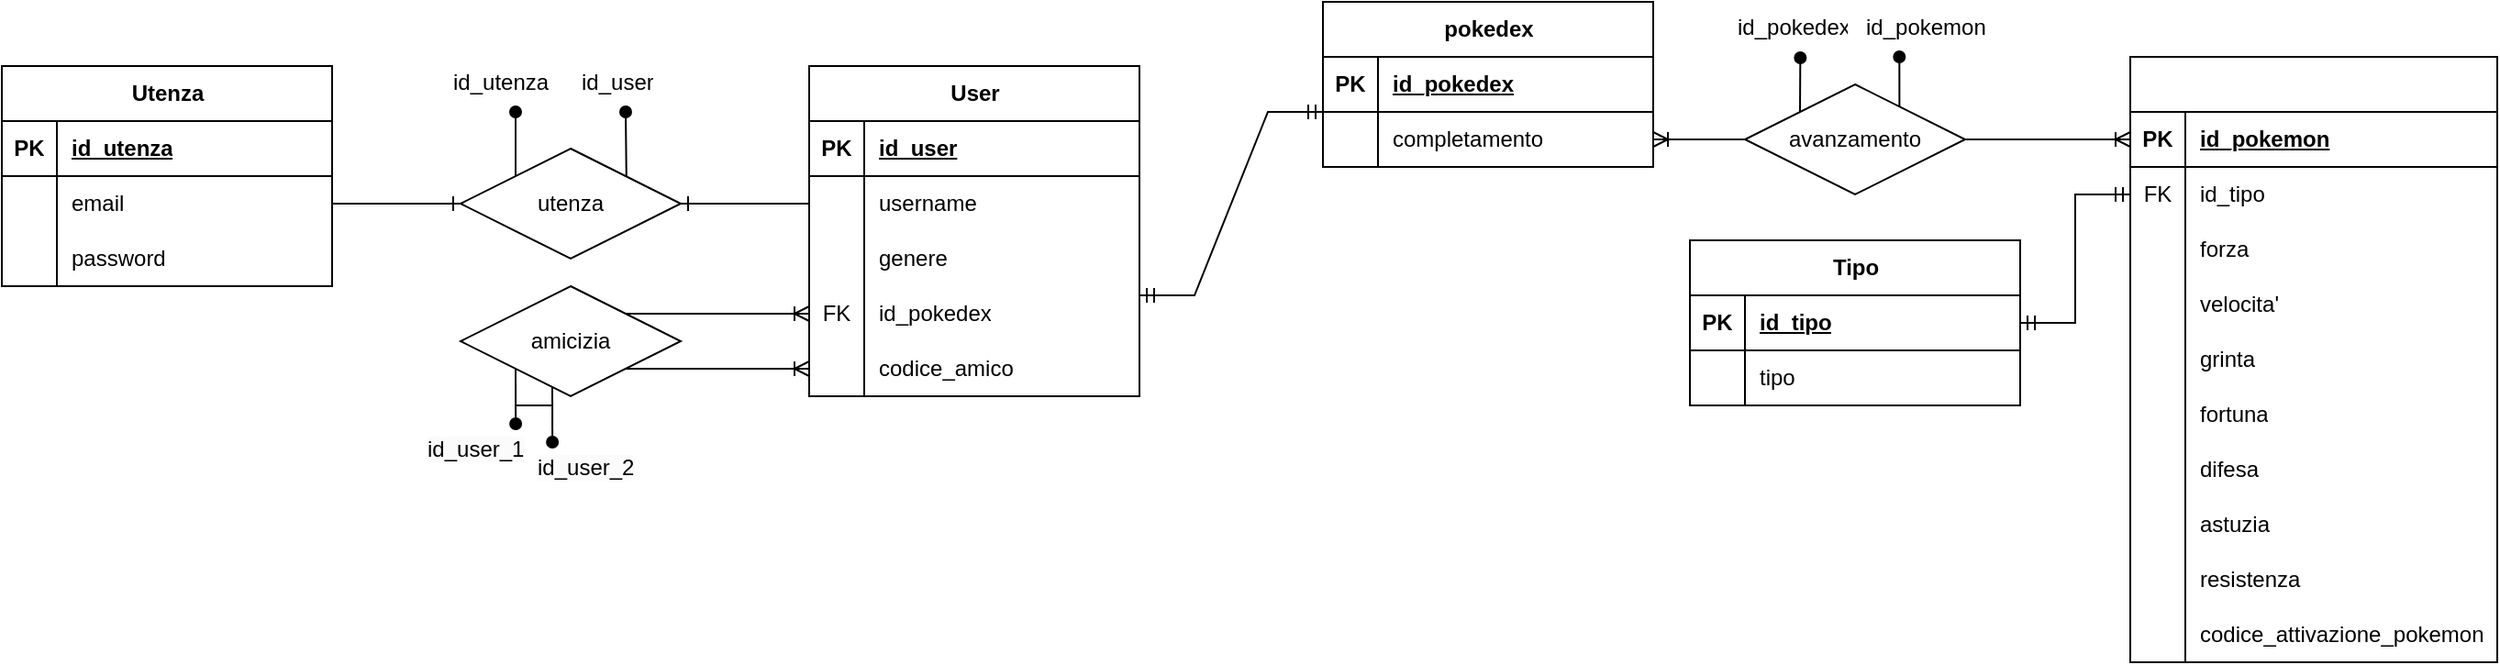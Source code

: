 <mxfile version="21.6.1" type="github">
  <diagram name="Pagina-1" id="q1w1Iac0hF8AVXXmG5OK">
    <mxGraphModel dx="1618" dy="2312" grid="1" gridSize="10" guides="1" tooltips="1" connect="1" arrows="1" fold="1" page="1" pageScale="1" pageWidth="827" pageHeight="1169" math="0" shadow="0">
      <root>
        <mxCell id="0" />
        <mxCell id="1" parent="0" />
        <mxCell id="rFtCwn4AaY3cztlDkoNY-2" value="User" style="shape=table;startSize=30;container=1;collapsible=1;childLayout=tableLayout;fixedRows=1;rowLines=0;fontStyle=1;align=center;resizeLast=1;html=1;" vertex="1" parent="1">
          <mxGeometry x="570" y="465" width="180" height="180" as="geometry" />
        </mxCell>
        <mxCell id="rFtCwn4AaY3cztlDkoNY-3" value="" style="shape=tableRow;horizontal=0;startSize=0;swimlaneHead=0;swimlaneBody=0;fillColor=none;collapsible=0;dropTarget=0;points=[[0,0.5],[1,0.5]];portConstraint=eastwest;top=0;left=0;right=0;bottom=1;" vertex="1" parent="rFtCwn4AaY3cztlDkoNY-2">
          <mxGeometry y="30" width="180" height="30" as="geometry" />
        </mxCell>
        <mxCell id="rFtCwn4AaY3cztlDkoNY-4" value="PK" style="shape=partialRectangle;connectable=0;fillColor=none;top=0;left=0;bottom=0;right=0;fontStyle=1;overflow=hidden;whiteSpace=wrap;html=1;" vertex="1" parent="rFtCwn4AaY3cztlDkoNY-3">
          <mxGeometry width="30" height="30" as="geometry">
            <mxRectangle width="30" height="30" as="alternateBounds" />
          </mxGeometry>
        </mxCell>
        <mxCell id="rFtCwn4AaY3cztlDkoNY-5" value="id_user" style="shape=partialRectangle;connectable=0;fillColor=none;top=0;left=0;bottom=0;right=0;align=left;spacingLeft=6;fontStyle=5;overflow=hidden;whiteSpace=wrap;html=1;" vertex="1" parent="rFtCwn4AaY3cztlDkoNY-3">
          <mxGeometry x="30" width="150" height="30" as="geometry">
            <mxRectangle width="150" height="30" as="alternateBounds" />
          </mxGeometry>
        </mxCell>
        <mxCell id="rFtCwn4AaY3cztlDkoNY-12" value="" style="shape=tableRow;horizontal=0;startSize=0;swimlaneHead=0;swimlaneBody=0;fillColor=none;collapsible=0;dropTarget=0;points=[[0,0.5],[1,0.5]];portConstraint=eastwest;top=0;left=0;right=0;bottom=0;" vertex="1" parent="rFtCwn4AaY3cztlDkoNY-2">
          <mxGeometry y="60" width="180" height="30" as="geometry" />
        </mxCell>
        <mxCell id="rFtCwn4AaY3cztlDkoNY-13" value="" style="shape=partialRectangle;connectable=0;fillColor=none;top=0;left=0;bottom=0;right=0;editable=1;overflow=hidden;whiteSpace=wrap;html=1;" vertex="1" parent="rFtCwn4AaY3cztlDkoNY-12">
          <mxGeometry width="30" height="30" as="geometry">
            <mxRectangle width="30" height="30" as="alternateBounds" />
          </mxGeometry>
        </mxCell>
        <mxCell id="rFtCwn4AaY3cztlDkoNY-14" value="username" style="shape=partialRectangle;connectable=0;fillColor=none;top=0;left=0;bottom=0;right=0;align=left;spacingLeft=6;overflow=hidden;whiteSpace=wrap;html=1;" vertex="1" parent="rFtCwn4AaY3cztlDkoNY-12">
          <mxGeometry x="30" width="150" height="30" as="geometry">
            <mxRectangle width="150" height="30" as="alternateBounds" />
          </mxGeometry>
        </mxCell>
        <mxCell id="rFtCwn4AaY3cztlDkoNY-15" value="" style="shape=tableRow;horizontal=0;startSize=0;swimlaneHead=0;swimlaneBody=0;fillColor=none;collapsible=0;dropTarget=0;points=[[0,0.5],[1,0.5]];portConstraint=eastwest;top=0;left=0;right=0;bottom=0;" vertex="1" parent="rFtCwn4AaY3cztlDkoNY-2">
          <mxGeometry y="90" width="180" height="30" as="geometry" />
        </mxCell>
        <mxCell id="rFtCwn4AaY3cztlDkoNY-16" value="" style="shape=partialRectangle;connectable=0;fillColor=none;top=0;left=0;bottom=0;right=0;editable=1;overflow=hidden;whiteSpace=wrap;html=1;" vertex="1" parent="rFtCwn4AaY3cztlDkoNY-15">
          <mxGeometry width="30" height="30" as="geometry">
            <mxRectangle width="30" height="30" as="alternateBounds" />
          </mxGeometry>
        </mxCell>
        <mxCell id="rFtCwn4AaY3cztlDkoNY-17" value="genere" style="shape=partialRectangle;connectable=0;fillColor=none;top=0;left=0;bottom=0;right=0;align=left;spacingLeft=6;overflow=hidden;whiteSpace=wrap;html=1;" vertex="1" parent="rFtCwn4AaY3cztlDkoNY-15">
          <mxGeometry x="30" width="150" height="30" as="geometry">
            <mxRectangle width="150" height="30" as="alternateBounds" />
          </mxGeometry>
        </mxCell>
        <mxCell id="rFtCwn4AaY3cztlDkoNY-61" value="" style="shape=tableRow;horizontal=0;startSize=0;swimlaneHead=0;swimlaneBody=0;fillColor=none;collapsible=0;dropTarget=0;points=[[0,0.5],[1,0.5]];portConstraint=eastwest;top=0;left=0;right=0;bottom=0;" vertex="1" parent="rFtCwn4AaY3cztlDkoNY-2">
          <mxGeometry y="120" width="180" height="30" as="geometry" />
        </mxCell>
        <mxCell id="rFtCwn4AaY3cztlDkoNY-62" value="FK" style="shape=partialRectangle;connectable=0;fillColor=none;top=0;left=0;bottom=0;right=0;fontStyle=0;overflow=hidden;whiteSpace=wrap;html=1;" vertex="1" parent="rFtCwn4AaY3cztlDkoNY-61">
          <mxGeometry width="30" height="30" as="geometry">
            <mxRectangle width="30" height="30" as="alternateBounds" />
          </mxGeometry>
        </mxCell>
        <mxCell id="rFtCwn4AaY3cztlDkoNY-63" value="id_pokedex" style="shape=partialRectangle;connectable=0;fillColor=none;top=0;left=0;bottom=0;right=0;align=left;spacingLeft=6;fontStyle=0;overflow=hidden;whiteSpace=wrap;html=1;" vertex="1" parent="rFtCwn4AaY3cztlDkoNY-61">
          <mxGeometry x="30" width="150" height="30" as="geometry">
            <mxRectangle width="150" height="30" as="alternateBounds" />
          </mxGeometry>
        </mxCell>
        <mxCell id="rFtCwn4AaY3cztlDkoNY-125" value="" style="shape=tableRow;horizontal=0;startSize=0;swimlaneHead=0;swimlaneBody=0;fillColor=none;collapsible=0;dropTarget=0;points=[[0,0.5],[1,0.5]];portConstraint=eastwest;top=0;left=0;right=0;bottom=0;" vertex="1" parent="rFtCwn4AaY3cztlDkoNY-2">
          <mxGeometry y="150" width="180" height="30" as="geometry" />
        </mxCell>
        <mxCell id="rFtCwn4AaY3cztlDkoNY-126" value="" style="shape=partialRectangle;connectable=0;fillColor=none;top=0;left=0;bottom=0;right=0;editable=1;overflow=hidden;whiteSpace=wrap;html=1;" vertex="1" parent="rFtCwn4AaY3cztlDkoNY-125">
          <mxGeometry width="30" height="30" as="geometry">
            <mxRectangle width="30" height="30" as="alternateBounds" />
          </mxGeometry>
        </mxCell>
        <mxCell id="rFtCwn4AaY3cztlDkoNY-127" value="codice_amico" style="shape=partialRectangle;connectable=0;fillColor=none;top=0;left=0;bottom=0;right=0;align=left;spacingLeft=6;overflow=hidden;whiteSpace=wrap;html=1;" vertex="1" parent="rFtCwn4AaY3cztlDkoNY-125">
          <mxGeometry x="30" width="150" height="30" as="geometry">
            <mxRectangle width="150" height="30" as="alternateBounds" />
          </mxGeometry>
        </mxCell>
        <mxCell id="rFtCwn4AaY3cztlDkoNY-18" value="Utenza" style="shape=table;startSize=30;container=1;collapsible=1;childLayout=tableLayout;fixedRows=1;rowLines=0;fontStyle=1;align=center;resizeLast=1;html=1;" vertex="1" parent="1">
          <mxGeometry x="130" y="465" width="180" height="120" as="geometry" />
        </mxCell>
        <mxCell id="rFtCwn4AaY3cztlDkoNY-19" value="" style="shape=tableRow;horizontal=0;startSize=0;swimlaneHead=0;swimlaneBody=0;fillColor=none;collapsible=0;dropTarget=0;points=[[0,0.5],[1,0.5]];portConstraint=eastwest;top=0;left=0;right=0;bottom=1;" vertex="1" parent="rFtCwn4AaY3cztlDkoNY-18">
          <mxGeometry y="30" width="180" height="30" as="geometry" />
        </mxCell>
        <mxCell id="rFtCwn4AaY3cztlDkoNY-20" value="PK" style="shape=partialRectangle;connectable=0;fillColor=none;top=0;left=0;bottom=0;right=0;fontStyle=1;overflow=hidden;whiteSpace=wrap;html=1;" vertex="1" parent="rFtCwn4AaY3cztlDkoNY-19">
          <mxGeometry width="30" height="30" as="geometry">
            <mxRectangle width="30" height="30" as="alternateBounds" />
          </mxGeometry>
        </mxCell>
        <mxCell id="rFtCwn4AaY3cztlDkoNY-21" value="id_utenza" style="shape=partialRectangle;connectable=0;fillColor=none;top=0;left=0;bottom=0;right=0;align=left;spacingLeft=6;fontStyle=5;overflow=hidden;whiteSpace=wrap;html=1;" vertex="1" parent="rFtCwn4AaY3cztlDkoNY-19">
          <mxGeometry x="30" width="150" height="30" as="geometry">
            <mxRectangle width="150" height="30" as="alternateBounds" />
          </mxGeometry>
        </mxCell>
        <mxCell id="rFtCwn4AaY3cztlDkoNY-22" value="" style="shape=tableRow;horizontal=0;startSize=0;swimlaneHead=0;swimlaneBody=0;fillColor=none;collapsible=0;dropTarget=0;points=[[0,0.5],[1,0.5]];portConstraint=eastwest;top=0;left=0;right=0;bottom=0;" vertex="1" parent="rFtCwn4AaY3cztlDkoNY-18">
          <mxGeometry y="60" width="180" height="30" as="geometry" />
        </mxCell>
        <mxCell id="rFtCwn4AaY3cztlDkoNY-23" value="" style="shape=partialRectangle;connectable=0;fillColor=none;top=0;left=0;bottom=0;right=0;editable=1;overflow=hidden;whiteSpace=wrap;html=1;" vertex="1" parent="rFtCwn4AaY3cztlDkoNY-22">
          <mxGeometry width="30" height="30" as="geometry">
            <mxRectangle width="30" height="30" as="alternateBounds" />
          </mxGeometry>
        </mxCell>
        <mxCell id="rFtCwn4AaY3cztlDkoNY-24" value="email" style="shape=partialRectangle;connectable=0;fillColor=none;top=0;left=0;bottom=0;right=0;align=left;spacingLeft=6;overflow=hidden;whiteSpace=wrap;html=1;" vertex="1" parent="rFtCwn4AaY3cztlDkoNY-22">
          <mxGeometry x="30" width="150" height="30" as="geometry">
            <mxRectangle width="150" height="30" as="alternateBounds" />
          </mxGeometry>
        </mxCell>
        <mxCell id="rFtCwn4AaY3cztlDkoNY-25" value="" style="shape=tableRow;horizontal=0;startSize=0;swimlaneHead=0;swimlaneBody=0;fillColor=none;collapsible=0;dropTarget=0;points=[[0,0.5],[1,0.5]];portConstraint=eastwest;top=0;left=0;right=0;bottom=0;" vertex="1" parent="rFtCwn4AaY3cztlDkoNY-18">
          <mxGeometry y="90" width="180" height="30" as="geometry" />
        </mxCell>
        <mxCell id="rFtCwn4AaY3cztlDkoNY-26" value="" style="shape=partialRectangle;connectable=0;fillColor=none;top=0;left=0;bottom=0;right=0;editable=1;overflow=hidden;whiteSpace=wrap;html=1;" vertex="1" parent="rFtCwn4AaY3cztlDkoNY-25">
          <mxGeometry width="30" height="30" as="geometry">
            <mxRectangle width="30" height="30" as="alternateBounds" />
          </mxGeometry>
        </mxCell>
        <mxCell id="rFtCwn4AaY3cztlDkoNY-27" value="password" style="shape=partialRectangle;connectable=0;fillColor=none;top=0;left=0;bottom=0;right=0;align=left;spacingLeft=6;overflow=hidden;whiteSpace=wrap;html=1;" vertex="1" parent="rFtCwn4AaY3cztlDkoNY-25">
          <mxGeometry x="30" width="150" height="30" as="geometry">
            <mxRectangle width="150" height="30" as="alternateBounds" />
          </mxGeometry>
        </mxCell>
        <mxCell id="rFtCwn4AaY3cztlDkoNY-39" style="edgeStyle=orthogonalEdgeStyle;rounded=0;orthogonalLoop=1;jettySize=auto;html=1;exitX=0;exitY=0;exitDx=0;exitDy=0;endArrow=oval;endFill=1;" edge="1" parent="1" source="rFtCwn4AaY3cztlDkoNY-31">
          <mxGeometry relative="1" as="geometry">
            <mxPoint x="410" y="490" as="targetPoint" />
            <Array as="points">
              <mxPoint x="410" y="500" />
              <mxPoint x="410" y="500" />
            </Array>
          </mxGeometry>
        </mxCell>
        <mxCell id="rFtCwn4AaY3cztlDkoNY-40" style="edgeStyle=orthogonalEdgeStyle;rounded=0;orthogonalLoop=1;jettySize=auto;html=1;exitX=1;exitY=0;exitDx=0;exitDy=0;endArrow=oval;endFill=1;" edge="1" parent="1">
          <mxGeometry relative="1" as="geometry">
            <mxPoint x="470" y="490" as="targetPoint" />
            <mxPoint x="440" y="535" as="sourcePoint" />
          </mxGeometry>
        </mxCell>
        <mxCell id="rFtCwn4AaY3cztlDkoNY-31" value="utenza" style="shape=rhombus;perimeter=rhombusPerimeter;whiteSpace=wrap;html=1;align=center;" vertex="1" parent="1">
          <mxGeometry x="380" y="510" width="120" height="60" as="geometry" />
        </mxCell>
        <mxCell id="rFtCwn4AaY3cztlDkoNY-32" value="" style="edgeStyle=entityRelationEdgeStyle;fontSize=12;html=1;endArrow=ERone;endFill=1;rounded=0;entryX=0;entryY=0.5;entryDx=0;entryDy=0;exitX=1;exitY=0.5;exitDx=0;exitDy=0;" edge="1" parent="1" source="rFtCwn4AaY3cztlDkoNY-22" target="rFtCwn4AaY3cztlDkoNY-31">
          <mxGeometry width="100" height="100" relative="1" as="geometry">
            <mxPoint x="400" y="650" as="sourcePoint" />
            <mxPoint x="500" y="550" as="targetPoint" />
          </mxGeometry>
        </mxCell>
        <mxCell id="rFtCwn4AaY3cztlDkoNY-33" value="" style="edgeStyle=entityRelationEdgeStyle;fontSize=12;html=1;endArrow=ERone;endFill=1;rounded=0;entryX=1;entryY=0.5;entryDx=0;entryDy=0;exitX=0;exitY=0.5;exitDx=0;exitDy=0;" edge="1" parent="1" source="rFtCwn4AaY3cztlDkoNY-12" target="rFtCwn4AaY3cztlDkoNY-31">
          <mxGeometry width="100" height="100" relative="1" as="geometry">
            <mxPoint x="320" y="550" as="sourcePoint" />
            <mxPoint x="390" y="550" as="targetPoint" />
          </mxGeometry>
        </mxCell>
        <mxCell id="rFtCwn4AaY3cztlDkoNY-41" value="id_utenza" style="text;strokeColor=none;fillColor=none;spacingLeft=4;spacingRight=4;overflow=hidden;rotatable=0;points=[[0,0.5],[1,0.5]];portConstraint=eastwest;fontSize=12;whiteSpace=wrap;html=1;" vertex="1" parent="1">
          <mxGeometry x="370" y="460" width="70" height="30" as="geometry" />
        </mxCell>
        <mxCell id="rFtCwn4AaY3cztlDkoNY-42" value="id_user" style="text;strokeColor=none;fillColor=none;spacingLeft=4;spacingRight=4;overflow=hidden;rotatable=0;points=[[0,0.5],[1,0.5]];portConstraint=eastwest;fontSize=12;whiteSpace=wrap;html=1;" vertex="1" parent="1">
          <mxGeometry x="440" y="460" width="70" height="30" as="geometry" />
        </mxCell>
        <mxCell id="rFtCwn4AaY3cztlDkoNY-47" value="pokedex" style="shape=table;startSize=30;container=1;collapsible=1;childLayout=tableLayout;fixedRows=1;rowLines=0;fontStyle=1;align=center;resizeLast=1;html=1;" vertex="1" parent="1">
          <mxGeometry x="850" y="430" width="180" height="90" as="geometry" />
        </mxCell>
        <mxCell id="rFtCwn4AaY3cztlDkoNY-48" value="" style="shape=tableRow;horizontal=0;startSize=0;swimlaneHead=0;swimlaneBody=0;fillColor=none;collapsible=0;dropTarget=0;points=[[0,0.5],[1,0.5]];portConstraint=eastwest;top=0;left=0;right=0;bottom=1;" vertex="1" parent="rFtCwn4AaY3cztlDkoNY-47">
          <mxGeometry y="30" width="180" height="30" as="geometry" />
        </mxCell>
        <mxCell id="rFtCwn4AaY3cztlDkoNY-49" value="PK" style="shape=partialRectangle;connectable=0;fillColor=none;top=0;left=0;bottom=0;right=0;fontStyle=1;overflow=hidden;whiteSpace=wrap;html=1;" vertex="1" parent="rFtCwn4AaY3cztlDkoNY-48">
          <mxGeometry width="30" height="30" as="geometry">
            <mxRectangle width="30" height="30" as="alternateBounds" />
          </mxGeometry>
        </mxCell>
        <mxCell id="rFtCwn4AaY3cztlDkoNY-50" value="id_pokedex" style="shape=partialRectangle;connectable=0;fillColor=none;top=0;left=0;bottom=0;right=0;align=left;spacingLeft=6;fontStyle=5;overflow=hidden;whiteSpace=wrap;html=1;" vertex="1" parent="rFtCwn4AaY3cztlDkoNY-48">
          <mxGeometry x="30" width="150" height="30" as="geometry">
            <mxRectangle width="150" height="30" as="alternateBounds" />
          </mxGeometry>
        </mxCell>
        <mxCell id="rFtCwn4AaY3cztlDkoNY-51" value="" style="shape=tableRow;horizontal=0;startSize=0;swimlaneHead=0;swimlaneBody=0;fillColor=none;collapsible=0;dropTarget=0;points=[[0,0.5],[1,0.5]];portConstraint=eastwest;top=0;left=0;right=0;bottom=0;" vertex="1" parent="rFtCwn4AaY3cztlDkoNY-47">
          <mxGeometry y="60" width="180" height="30" as="geometry" />
        </mxCell>
        <mxCell id="rFtCwn4AaY3cztlDkoNY-52" value="" style="shape=partialRectangle;connectable=0;fillColor=none;top=0;left=0;bottom=0;right=0;editable=1;overflow=hidden;whiteSpace=wrap;html=1;" vertex="1" parent="rFtCwn4AaY3cztlDkoNY-51">
          <mxGeometry width="30" height="30" as="geometry">
            <mxRectangle width="30" height="30" as="alternateBounds" />
          </mxGeometry>
        </mxCell>
        <mxCell id="rFtCwn4AaY3cztlDkoNY-53" value="completamento" style="shape=partialRectangle;connectable=0;fillColor=none;top=0;left=0;bottom=0;right=0;align=left;spacingLeft=6;overflow=hidden;whiteSpace=wrap;html=1;" vertex="1" parent="rFtCwn4AaY3cztlDkoNY-51">
          <mxGeometry x="30" width="150" height="30" as="geometry">
            <mxRectangle width="150" height="30" as="alternateBounds" />
          </mxGeometry>
        </mxCell>
        <mxCell id="rFtCwn4AaY3cztlDkoNY-67" value="" style="edgeStyle=entityRelationEdgeStyle;fontSize=12;html=1;endArrow=ERmandOne;startArrow=ERmandOne;rounded=0;" edge="1" parent="1">
          <mxGeometry width="100" height="100" relative="1" as="geometry">
            <mxPoint x="750" y="590" as="sourcePoint" />
            <mxPoint x="850" y="490" as="targetPoint" />
            <Array as="points">
              <mxPoint x="820" y="440" />
            </Array>
          </mxGeometry>
        </mxCell>
        <mxCell id="rFtCwn4AaY3cztlDkoNY-68" value="&lt;br&gt;&lt;br&gt;" style="shape=table;startSize=30;container=1;collapsible=1;childLayout=tableLayout;fixedRows=1;rowLines=0;fontStyle=1;align=center;resizeLast=1;html=1;" vertex="1" parent="1">
          <mxGeometry x="1290" y="460" width="200" height="330" as="geometry" />
        </mxCell>
        <mxCell id="rFtCwn4AaY3cztlDkoNY-69" value="" style="shape=tableRow;horizontal=0;startSize=0;swimlaneHead=0;swimlaneBody=0;fillColor=none;collapsible=0;dropTarget=0;points=[[0,0.5],[1,0.5]];portConstraint=eastwest;top=0;left=0;right=0;bottom=1;" vertex="1" parent="rFtCwn4AaY3cztlDkoNY-68">
          <mxGeometry y="30" width="200" height="30" as="geometry" />
        </mxCell>
        <mxCell id="rFtCwn4AaY3cztlDkoNY-70" value="PK" style="shape=partialRectangle;connectable=0;fillColor=none;top=0;left=0;bottom=0;right=0;fontStyle=1;overflow=hidden;whiteSpace=wrap;html=1;" vertex="1" parent="rFtCwn4AaY3cztlDkoNY-69">
          <mxGeometry width="30" height="30" as="geometry">
            <mxRectangle width="30" height="30" as="alternateBounds" />
          </mxGeometry>
        </mxCell>
        <mxCell id="rFtCwn4AaY3cztlDkoNY-71" value="id_pokemon" style="shape=partialRectangle;connectable=0;fillColor=none;top=0;left=0;bottom=0;right=0;align=left;spacingLeft=6;fontStyle=5;overflow=hidden;whiteSpace=wrap;html=1;" vertex="1" parent="rFtCwn4AaY3cztlDkoNY-69">
          <mxGeometry x="30" width="170" height="30" as="geometry">
            <mxRectangle width="170" height="30" as="alternateBounds" />
          </mxGeometry>
        </mxCell>
        <mxCell id="rFtCwn4AaY3cztlDkoNY-72" value="" style="shape=tableRow;horizontal=0;startSize=0;swimlaneHead=0;swimlaneBody=0;fillColor=none;collapsible=0;dropTarget=0;points=[[0,0.5],[1,0.5]];portConstraint=eastwest;top=0;left=0;right=0;bottom=0;" vertex="1" parent="rFtCwn4AaY3cztlDkoNY-68">
          <mxGeometry y="60" width="200" height="30" as="geometry" />
        </mxCell>
        <mxCell id="rFtCwn4AaY3cztlDkoNY-73" value="FK" style="shape=partialRectangle;connectable=0;fillColor=none;top=0;left=0;bottom=0;right=0;editable=1;overflow=hidden;whiteSpace=wrap;html=1;" vertex="1" parent="rFtCwn4AaY3cztlDkoNY-72">
          <mxGeometry width="30" height="30" as="geometry">
            <mxRectangle width="30" height="30" as="alternateBounds" />
          </mxGeometry>
        </mxCell>
        <mxCell id="rFtCwn4AaY3cztlDkoNY-74" value="id_tipo" style="shape=partialRectangle;connectable=0;fillColor=none;top=0;left=0;bottom=0;right=0;align=left;spacingLeft=6;overflow=hidden;whiteSpace=wrap;html=1;" vertex="1" parent="rFtCwn4AaY3cztlDkoNY-72">
          <mxGeometry x="30" width="170" height="30" as="geometry">
            <mxRectangle width="170" height="30" as="alternateBounds" />
          </mxGeometry>
        </mxCell>
        <mxCell id="rFtCwn4AaY3cztlDkoNY-75" value="" style="shape=tableRow;horizontal=0;startSize=0;swimlaneHead=0;swimlaneBody=0;fillColor=none;collapsible=0;dropTarget=0;points=[[0,0.5],[1,0.5]];portConstraint=eastwest;top=0;left=0;right=0;bottom=0;" vertex="1" parent="rFtCwn4AaY3cztlDkoNY-68">
          <mxGeometry y="90" width="200" height="30" as="geometry" />
        </mxCell>
        <mxCell id="rFtCwn4AaY3cztlDkoNY-76" value="" style="shape=partialRectangle;connectable=0;fillColor=none;top=0;left=0;bottom=0;right=0;editable=1;overflow=hidden;whiteSpace=wrap;html=1;" vertex="1" parent="rFtCwn4AaY3cztlDkoNY-75">
          <mxGeometry width="30" height="30" as="geometry">
            <mxRectangle width="30" height="30" as="alternateBounds" />
          </mxGeometry>
        </mxCell>
        <mxCell id="rFtCwn4AaY3cztlDkoNY-77" value="forza" style="shape=partialRectangle;connectable=0;fillColor=none;top=0;left=0;bottom=0;right=0;align=left;spacingLeft=6;overflow=hidden;whiteSpace=wrap;html=1;" vertex="1" parent="rFtCwn4AaY3cztlDkoNY-75">
          <mxGeometry x="30" width="170" height="30" as="geometry">
            <mxRectangle width="170" height="30" as="alternateBounds" />
          </mxGeometry>
        </mxCell>
        <mxCell id="rFtCwn4AaY3cztlDkoNY-78" value="" style="shape=tableRow;horizontal=0;startSize=0;swimlaneHead=0;swimlaneBody=0;fillColor=none;collapsible=0;dropTarget=0;points=[[0,0.5],[1,0.5]];portConstraint=eastwest;top=0;left=0;right=0;bottom=0;" vertex="1" parent="rFtCwn4AaY3cztlDkoNY-68">
          <mxGeometry y="120" width="200" height="30" as="geometry" />
        </mxCell>
        <mxCell id="rFtCwn4AaY3cztlDkoNY-79" value="" style="shape=partialRectangle;connectable=0;fillColor=none;top=0;left=0;bottom=0;right=0;editable=1;overflow=hidden;whiteSpace=wrap;html=1;" vertex="1" parent="rFtCwn4AaY3cztlDkoNY-78">
          <mxGeometry width="30" height="30" as="geometry">
            <mxRectangle width="30" height="30" as="alternateBounds" />
          </mxGeometry>
        </mxCell>
        <mxCell id="rFtCwn4AaY3cztlDkoNY-80" value="velocita&#39;" style="shape=partialRectangle;connectable=0;fillColor=none;top=0;left=0;bottom=0;right=0;align=left;spacingLeft=6;overflow=hidden;whiteSpace=wrap;html=1;" vertex="1" parent="rFtCwn4AaY3cztlDkoNY-78">
          <mxGeometry x="30" width="170" height="30" as="geometry">
            <mxRectangle width="170" height="30" as="alternateBounds" />
          </mxGeometry>
        </mxCell>
        <mxCell id="rFtCwn4AaY3cztlDkoNY-86" value="" style="shape=tableRow;horizontal=0;startSize=0;swimlaneHead=0;swimlaneBody=0;fillColor=none;collapsible=0;dropTarget=0;points=[[0,0.5],[1,0.5]];portConstraint=eastwest;top=0;left=0;right=0;bottom=0;" vertex="1" parent="rFtCwn4AaY3cztlDkoNY-68">
          <mxGeometry y="150" width="200" height="30" as="geometry" />
        </mxCell>
        <mxCell id="rFtCwn4AaY3cztlDkoNY-87" value="" style="shape=partialRectangle;connectable=0;fillColor=none;top=0;left=0;bottom=0;right=0;editable=1;overflow=hidden;whiteSpace=wrap;html=1;" vertex="1" parent="rFtCwn4AaY3cztlDkoNY-86">
          <mxGeometry width="30" height="30" as="geometry">
            <mxRectangle width="30" height="30" as="alternateBounds" />
          </mxGeometry>
        </mxCell>
        <mxCell id="rFtCwn4AaY3cztlDkoNY-88" value="grinta" style="shape=partialRectangle;connectable=0;fillColor=none;top=0;left=0;bottom=0;right=0;align=left;spacingLeft=6;overflow=hidden;whiteSpace=wrap;html=1;" vertex="1" parent="rFtCwn4AaY3cztlDkoNY-86">
          <mxGeometry x="30" width="170" height="30" as="geometry">
            <mxRectangle width="170" height="30" as="alternateBounds" />
          </mxGeometry>
        </mxCell>
        <mxCell id="rFtCwn4AaY3cztlDkoNY-89" value="" style="shape=tableRow;horizontal=0;startSize=0;swimlaneHead=0;swimlaneBody=0;fillColor=none;collapsible=0;dropTarget=0;points=[[0,0.5],[1,0.5]];portConstraint=eastwest;top=0;left=0;right=0;bottom=0;" vertex="1" parent="rFtCwn4AaY3cztlDkoNY-68">
          <mxGeometry y="180" width="200" height="30" as="geometry" />
        </mxCell>
        <mxCell id="rFtCwn4AaY3cztlDkoNY-90" value="" style="shape=partialRectangle;connectable=0;fillColor=none;top=0;left=0;bottom=0;right=0;editable=1;overflow=hidden;whiteSpace=wrap;html=1;" vertex="1" parent="rFtCwn4AaY3cztlDkoNY-89">
          <mxGeometry width="30" height="30" as="geometry">
            <mxRectangle width="30" height="30" as="alternateBounds" />
          </mxGeometry>
        </mxCell>
        <mxCell id="rFtCwn4AaY3cztlDkoNY-91" value="fortuna" style="shape=partialRectangle;connectable=0;fillColor=none;top=0;left=0;bottom=0;right=0;align=left;spacingLeft=6;overflow=hidden;whiteSpace=wrap;html=1;" vertex="1" parent="rFtCwn4AaY3cztlDkoNY-89">
          <mxGeometry x="30" width="170" height="30" as="geometry">
            <mxRectangle width="170" height="30" as="alternateBounds" />
          </mxGeometry>
        </mxCell>
        <mxCell id="rFtCwn4AaY3cztlDkoNY-92" value="" style="shape=tableRow;horizontal=0;startSize=0;swimlaneHead=0;swimlaneBody=0;fillColor=none;collapsible=0;dropTarget=0;points=[[0,0.5],[1,0.5]];portConstraint=eastwest;top=0;left=0;right=0;bottom=0;" vertex="1" parent="rFtCwn4AaY3cztlDkoNY-68">
          <mxGeometry y="210" width="200" height="30" as="geometry" />
        </mxCell>
        <mxCell id="rFtCwn4AaY3cztlDkoNY-93" value="" style="shape=partialRectangle;connectable=0;fillColor=none;top=0;left=0;bottom=0;right=0;editable=1;overflow=hidden;whiteSpace=wrap;html=1;" vertex="1" parent="rFtCwn4AaY3cztlDkoNY-92">
          <mxGeometry width="30" height="30" as="geometry">
            <mxRectangle width="30" height="30" as="alternateBounds" />
          </mxGeometry>
        </mxCell>
        <mxCell id="rFtCwn4AaY3cztlDkoNY-94" value="difesa" style="shape=partialRectangle;connectable=0;fillColor=none;top=0;left=0;bottom=0;right=0;align=left;spacingLeft=6;overflow=hidden;whiteSpace=wrap;html=1;" vertex="1" parent="rFtCwn4AaY3cztlDkoNY-92">
          <mxGeometry x="30" width="170" height="30" as="geometry">
            <mxRectangle width="170" height="30" as="alternateBounds" />
          </mxGeometry>
        </mxCell>
        <mxCell id="rFtCwn4AaY3cztlDkoNY-95" value="" style="shape=tableRow;horizontal=0;startSize=0;swimlaneHead=0;swimlaneBody=0;fillColor=none;collapsible=0;dropTarget=0;points=[[0,0.5],[1,0.5]];portConstraint=eastwest;top=0;left=0;right=0;bottom=0;" vertex="1" parent="rFtCwn4AaY3cztlDkoNY-68">
          <mxGeometry y="240" width="200" height="30" as="geometry" />
        </mxCell>
        <mxCell id="rFtCwn4AaY3cztlDkoNY-96" value="" style="shape=partialRectangle;connectable=0;fillColor=none;top=0;left=0;bottom=0;right=0;editable=1;overflow=hidden;whiteSpace=wrap;html=1;" vertex="1" parent="rFtCwn4AaY3cztlDkoNY-95">
          <mxGeometry width="30" height="30" as="geometry">
            <mxRectangle width="30" height="30" as="alternateBounds" />
          </mxGeometry>
        </mxCell>
        <mxCell id="rFtCwn4AaY3cztlDkoNY-97" value="astuzia" style="shape=partialRectangle;connectable=0;fillColor=none;top=0;left=0;bottom=0;right=0;align=left;spacingLeft=6;overflow=hidden;whiteSpace=wrap;html=1;" vertex="1" parent="rFtCwn4AaY3cztlDkoNY-95">
          <mxGeometry x="30" width="170" height="30" as="geometry">
            <mxRectangle width="170" height="30" as="alternateBounds" />
          </mxGeometry>
        </mxCell>
        <mxCell id="rFtCwn4AaY3cztlDkoNY-98" value="" style="shape=tableRow;horizontal=0;startSize=0;swimlaneHead=0;swimlaneBody=0;fillColor=none;collapsible=0;dropTarget=0;points=[[0,0.5],[1,0.5]];portConstraint=eastwest;top=0;left=0;right=0;bottom=0;" vertex="1" parent="rFtCwn4AaY3cztlDkoNY-68">
          <mxGeometry y="270" width="200" height="30" as="geometry" />
        </mxCell>
        <mxCell id="rFtCwn4AaY3cztlDkoNY-99" value="" style="shape=partialRectangle;connectable=0;fillColor=none;top=0;left=0;bottom=0;right=0;editable=1;overflow=hidden;whiteSpace=wrap;html=1;" vertex="1" parent="rFtCwn4AaY3cztlDkoNY-98">
          <mxGeometry width="30" height="30" as="geometry">
            <mxRectangle width="30" height="30" as="alternateBounds" />
          </mxGeometry>
        </mxCell>
        <mxCell id="rFtCwn4AaY3cztlDkoNY-100" value="resistenza" style="shape=partialRectangle;connectable=0;fillColor=none;top=0;left=0;bottom=0;right=0;align=left;spacingLeft=6;overflow=hidden;whiteSpace=wrap;html=1;" vertex="1" parent="rFtCwn4AaY3cztlDkoNY-98">
          <mxGeometry x="30" width="170" height="30" as="geometry">
            <mxRectangle width="170" height="30" as="alternateBounds" />
          </mxGeometry>
        </mxCell>
        <mxCell id="rFtCwn4AaY3cztlDkoNY-101" value="" style="shape=tableRow;horizontal=0;startSize=0;swimlaneHead=0;swimlaneBody=0;fillColor=none;collapsible=0;dropTarget=0;points=[[0,0.5],[1,0.5]];portConstraint=eastwest;top=0;left=0;right=0;bottom=0;" vertex="1" parent="rFtCwn4AaY3cztlDkoNY-68">
          <mxGeometry y="300" width="200" height="30" as="geometry" />
        </mxCell>
        <mxCell id="rFtCwn4AaY3cztlDkoNY-102" value="" style="shape=partialRectangle;connectable=0;fillColor=none;top=0;left=0;bottom=0;right=0;editable=1;overflow=hidden;whiteSpace=wrap;html=1;" vertex="1" parent="rFtCwn4AaY3cztlDkoNY-101">
          <mxGeometry width="30" height="30" as="geometry">
            <mxRectangle width="30" height="30" as="alternateBounds" />
          </mxGeometry>
        </mxCell>
        <mxCell id="rFtCwn4AaY3cztlDkoNY-103" value="codice_attivazione_pokemon" style="shape=partialRectangle;connectable=0;fillColor=none;top=0;left=0;bottom=0;right=0;align=left;spacingLeft=6;overflow=hidden;whiteSpace=wrap;html=1;" vertex="1" parent="rFtCwn4AaY3cztlDkoNY-101">
          <mxGeometry x="30" width="170" height="30" as="geometry">
            <mxRectangle width="170" height="30" as="alternateBounds" />
          </mxGeometry>
        </mxCell>
        <mxCell id="rFtCwn4AaY3cztlDkoNY-82" value="" style="edgeStyle=entityRelationEdgeStyle;fontSize=12;html=1;endArrow=ERoneToMany;rounded=0;entryX=1;entryY=0.5;entryDx=0;entryDy=0;" edge="1" parent="1" target="rFtCwn4AaY3cztlDkoNY-51">
          <mxGeometry width="100" height="100" relative="1" as="geometry">
            <mxPoint x="1070" y="505" as="sourcePoint" />
            <mxPoint x="982.88" y="540" as="targetPoint" />
            <Array as="points">
              <mxPoint x="910" y="649.79" />
              <mxPoint x="1150" y="410" />
              <mxPoint x="1140" y="480" />
              <mxPoint x="1130" y="410" />
              <mxPoint x="1090" y="420" />
              <mxPoint x="980" y="600" />
              <mxPoint x="990" y="620" />
            </Array>
          </mxGeometry>
        </mxCell>
        <mxCell id="rFtCwn4AaY3cztlDkoNY-84" value="" style="edgeStyle=entityRelationEdgeStyle;fontSize=12;html=1;endArrow=ERoneToMany;rounded=0;exitX=1;exitY=0.5;exitDx=0;exitDy=0;entryX=0;entryY=0.5;entryDx=0;entryDy=0;" edge="1" parent="1" target="rFtCwn4AaY3cztlDkoNY-69">
          <mxGeometry width="100" height="100" relative="1" as="geometry">
            <mxPoint x="1190" y="505" as="sourcePoint" />
            <mxPoint x="1320" y="505" as="targetPoint" />
          </mxGeometry>
        </mxCell>
        <mxCell id="rFtCwn4AaY3cztlDkoNY-109" style="edgeStyle=orthogonalEdgeStyle;rounded=0;orthogonalLoop=1;jettySize=auto;html=1;exitX=0;exitY=0;exitDx=0;exitDy=0;entryX=0.574;entryY=1.016;entryDx=0;entryDy=0;entryPerimeter=0;endArrow=oval;endFill=1;" edge="1" parent="1" source="rFtCwn4AaY3cztlDkoNY-106" target="rFtCwn4AaY3cztlDkoNY-107">
          <mxGeometry relative="1" as="geometry" />
        </mxCell>
        <mxCell id="rFtCwn4AaY3cztlDkoNY-110" style="edgeStyle=orthogonalEdgeStyle;rounded=0;orthogonalLoop=1;jettySize=auto;html=1;exitX=1;exitY=0;exitDx=0;exitDy=0;entryX=0.427;entryY=1.016;entryDx=0;entryDy=0;entryPerimeter=0;endArrow=oval;endFill=1;" edge="1" parent="1">
          <mxGeometry relative="1" as="geometry">
            <mxPoint x="1160" y="489.52" as="sourcePoint" />
            <mxPoint x="1164.16" y="460" as="targetPoint" />
          </mxGeometry>
        </mxCell>
        <mxCell id="rFtCwn4AaY3cztlDkoNY-106" value="avanzamento" style="shape=rhombus;perimeter=rhombusPerimeter;whiteSpace=wrap;html=1;align=center;" vertex="1" parent="1">
          <mxGeometry x="1080" y="475" width="120" height="60" as="geometry" />
        </mxCell>
        <mxCell id="rFtCwn4AaY3cztlDkoNY-107" value="id_pokedex" style="text;strokeColor=none;fillColor=none;spacingLeft=4;spacingRight=4;overflow=hidden;rotatable=0;points=[[0,0.5],[1,0.5]];portConstraint=eastwest;fontSize=12;whiteSpace=wrap;html=1;" vertex="1" parent="1">
          <mxGeometry x="1070" y="430" width="70" height="30" as="geometry" />
        </mxCell>
        <mxCell id="rFtCwn4AaY3cztlDkoNY-108" value="id_pokemon" style="text;strokeColor=none;fillColor=none;spacingLeft=4;spacingRight=4;overflow=hidden;rotatable=0;points=[[0,0.5],[1,0.5]];portConstraint=eastwest;fontSize=12;whiteSpace=wrap;html=1;" vertex="1" parent="1">
          <mxGeometry x="1140" y="430" width="80" height="30" as="geometry" />
        </mxCell>
        <mxCell id="rFtCwn4AaY3cztlDkoNY-111" value="Tipo" style="shape=table;startSize=30;container=1;collapsible=1;childLayout=tableLayout;fixedRows=1;rowLines=0;fontStyle=1;align=center;resizeLast=1;html=1;" vertex="1" parent="1">
          <mxGeometry x="1050" y="560" width="180" height="90" as="geometry" />
        </mxCell>
        <mxCell id="rFtCwn4AaY3cztlDkoNY-112" value="" style="shape=tableRow;horizontal=0;startSize=0;swimlaneHead=0;swimlaneBody=0;fillColor=none;collapsible=0;dropTarget=0;points=[[0,0.5],[1,0.5]];portConstraint=eastwest;top=0;left=0;right=0;bottom=1;" vertex="1" parent="rFtCwn4AaY3cztlDkoNY-111">
          <mxGeometry y="30" width="180" height="30" as="geometry" />
        </mxCell>
        <mxCell id="rFtCwn4AaY3cztlDkoNY-113" value="PK" style="shape=partialRectangle;connectable=0;fillColor=none;top=0;left=0;bottom=0;right=0;fontStyle=1;overflow=hidden;whiteSpace=wrap;html=1;" vertex="1" parent="rFtCwn4AaY3cztlDkoNY-112">
          <mxGeometry width="30" height="30" as="geometry">
            <mxRectangle width="30" height="30" as="alternateBounds" />
          </mxGeometry>
        </mxCell>
        <mxCell id="rFtCwn4AaY3cztlDkoNY-114" value="id_tipo" style="shape=partialRectangle;connectable=0;fillColor=none;top=0;left=0;bottom=0;right=0;align=left;spacingLeft=6;fontStyle=5;overflow=hidden;whiteSpace=wrap;html=1;" vertex="1" parent="rFtCwn4AaY3cztlDkoNY-112">
          <mxGeometry x="30" width="150" height="30" as="geometry">
            <mxRectangle width="150" height="30" as="alternateBounds" />
          </mxGeometry>
        </mxCell>
        <mxCell id="rFtCwn4AaY3cztlDkoNY-115" value="" style="shape=tableRow;horizontal=0;startSize=0;swimlaneHead=0;swimlaneBody=0;fillColor=none;collapsible=0;dropTarget=0;points=[[0,0.5],[1,0.5]];portConstraint=eastwest;top=0;left=0;right=0;bottom=0;" vertex="1" parent="rFtCwn4AaY3cztlDkoNY-111">
          <mxGeometry y="60" width="180" height="30" as="geometry" />
        </mxCell>
        <mxCell id="rFtCwn4AaY3cztlDkoNY-116" value="" style="shape=partialRectangle;connectable=0;fillColor=none;top=0;left=0;bottom=0;right=0;editable=1;overflow=hidden;whiteSpace=wrap;html=1;" vertex="1" parent="rFtCwn4AaY3cztlDkoNY-115">
          <mxGeometry width="30" height="30" as="geometry">
            <mxRectangle width="30" height="30" as="alternateBounds" />
          </mxGeometry>
        </mxCell>
        <mxCell id="rFtCwn4AaY3cztlDkoNY-117" value="tipo" style="shape=partialRectangle;connectable=0;fillColor=none;top=0;left=0;bottom=0;right=0;align=left;spacingLeft=6;overflow=hidden;whiteSpace=wrap;html=1;" vertex="1" parent="rFtCwn4AaY3cztlDkoNY-115">
          <mxGeometry x="30" width="150" height="30" as="geometry">
            <mxRectangle width="150" height="30" as="alternateBounds" />
          </mxGeometry>
        </mxCell>
        <mxCell id="rFtCwn4AaY3cztlDkoNY-124" value="" style="edgeStyle=entityRelationEdgeStyle;fontSize=12;html=1;endArrow=ERmandOne;startArrow=ERmandOne;rounded=0;entryX=0;entryY=0.5;entryDx=0;entryDy=0;exitX=1;exitY=0.5;exitDx=0;exitDy=0;" edge="1" parent="1" source="rFtCwn4AaY3cztlDkoNY-112" target="rFtCwn4AaY3cztlDkoNY-72">
          <mxGeometry width="100" height="100" relative="1" as="geometry">
            <mxPoint x="1090" y="620" as="sourcePoint" />
            <mxPoint x="1190" y="520" as="targetPoint" />
          </mxGeometry>
        </mxCell>
        <mxCell id="rFtCwn4AaY3cztlDkoNY-132" style="edgeStyle=orthogonalEdgeStyle;rounded=0;orthogonalLoop=1;jettySize=auto;html=1;exitX=0;exitY=1;exitDx=0;exitDy=0;endArrow=oval;endFill=1;" edge="1" parent="1" source="rFtCwn4AaY3cztlDkoNY-128">
          <mxGeometry relative="1" as="geometry">
            <mxPoint x="410.06" y="660" as="targetPoint" />
          </mxGeometry>
        </mxCell>
        <mxCell id="rFtCwn4AaY3cztlDkoNY-128" value="amicizia" style="shape=rhombus;perimeter=rhombusPerimeter;whiteSpace=wrap;html=1;align=center;" vertex="1" parent="1">
          <mxGeometry x="380" y="585" width="120" height="60" as="geometry" />
        </mxCell>
        <mxCell id="rFtCwn4AaY3cztlDkoNY-130" value="" style="edgeStyle=entityRelationEdgeStyle;fontSize=12;html=1;endArrow=ERoneToMany;rounded=0;entryX=0;entryY=0.5;entryDx=0;entryDy=0;exitX=1;exitY=0;exitDx=0;exitDy=0;" edge="1" parent="1" source="rFtCwn4AaY3cztlDkoNY-128" target="rFtCwn4AaY3cztlDkoNY-61">
          <mxGeometry width="100" height="100" relative="1" as="geometry">
            <mxPoint x="510" y="770" as="sourcePoint" />
            <mxPoint x="510" y="600" as="targetPoint" />
            <Array as="points">
              <mxPoint x="440" y="700" />
            </Array>
          </mxGeometry>
        </mxCell>
        <mxCell id="rFtCwn4AaY3cztlDkoNY-131" value="" style="edgeStyle=entityRelationEdgeStyle;fontSize=12;html=1;endArrow=ERoneToMany;rounded=0;entryX=0;entryY=0.5;entryDx=0;entryDy=0;exitX=1;exitY=1;exitDx=0;exitDy=0;" edge="1" parent="1" source="rFtCwn4AaY3cztlDkoNY-128">
          <mxGeometry width="100" height="100" relative="1" as="geometry">
            <mxPoint x="480" y="705" as="sourcePoint" />
            <mxPoint x="570" y="630" as="targetPoint" />
            <Array as="points">
              <mxPoint x="440" y="730" />
            </Array>
          </mxGeometry>
        </mxCell>
        <mxCell id="rFtCwn4AaY3cztlDkoNY-133" style="edgeStyle=orthogonalEdgeStyle;rounded=0;orthogonalLoop=1;jettySize=auto;html=1;exitX=0;exitY=1;exitDx=0;exitDy=0;endArrow=oval;endFill=1;" edge="1" parent="1">
          <mxGeometry relative="1" as="geometry">
            <mxPoint x="430.06" y="670" as="targetPoint" />
            <mxPoint x="430" y="640" as="sourcePoint" />
          </mxGeometry>
        </mxCell>
        <mxCell id="rFtCwn4AaY3cztlDkoNY-134" value="&lt;span style=&quot;color: rgb(0, 0, 0); font-family: Helvetica; font-size: 12px; font-style: normal; font-variant-ligatures: normal; font-variant-caps: normal; font-weight: 400; letter-spacing: normal; orphans: 2; text-align: left; text-indent: 0px; text-transform: none; widows: 2; word-spacing: 0px; -webkit-text-stroke-width: 0px; background-color: rgb(251, 251, 251); text-decoration-thickness: initial; text-decoration-style: initial; text-decoration-color: initial; float: none; display: inline !important;&quot;&gt;id_user_1&lt;/span&gt;" style="text;whiteSpace=wrap;html=1;" vertex="1" parent="1">
          <mxGeometry x="360" y="660" width="70" height="40" as="geometry" />
        </mxCell>
        <mxCell id="rFtCwn4AaY3cztlDkoNY-135" value="&lt;span style=&quot;color: rgb(0, 0, 0); font-family: Helvetica; font-size: 12px; font-style: normal; font-variant-ligatures: normal; font-variant-caps: normal; font-weight: 400; letter-spacing: normal; orphans: 2; text-align: left; text-indent: 0px; text-transform: none; widows: 2; word-spacing: 0px; -webkit-text-stroke-width: 0px; background-color: rgb(251, 251, 251); text-decoration-thickness: initial; text-decoration-style: initial; text-decoration-color: initial; float: none; display: inline !important;&quot;&gt;id_user_2&lt;/span&gt;" style="text;whiteSpace=wrap;html=1;" vertex="1" parent="1">
          <mxGeometry x="420" y="670" width="70" height="40" as="geometry" />
        </mxCell>
        <mxCell id="rFtCwn4AaY3cztlDkoNY-136" value="" style="line;strokeWidth=1;rotatable=0;dashed=0;labelPosition=right;align=left;verticalAlign=middle;spacingTop=0;spacingLeft=6;points=[];portConstraint=eastwest;" vertex="1" parent="1">
          <mxGeometry x="410" y="645" width="20" height="10" as="geometry" />
        </mxCell>
      </root>
    </mxGraphModel>
  </diagram>
</mxfile>
